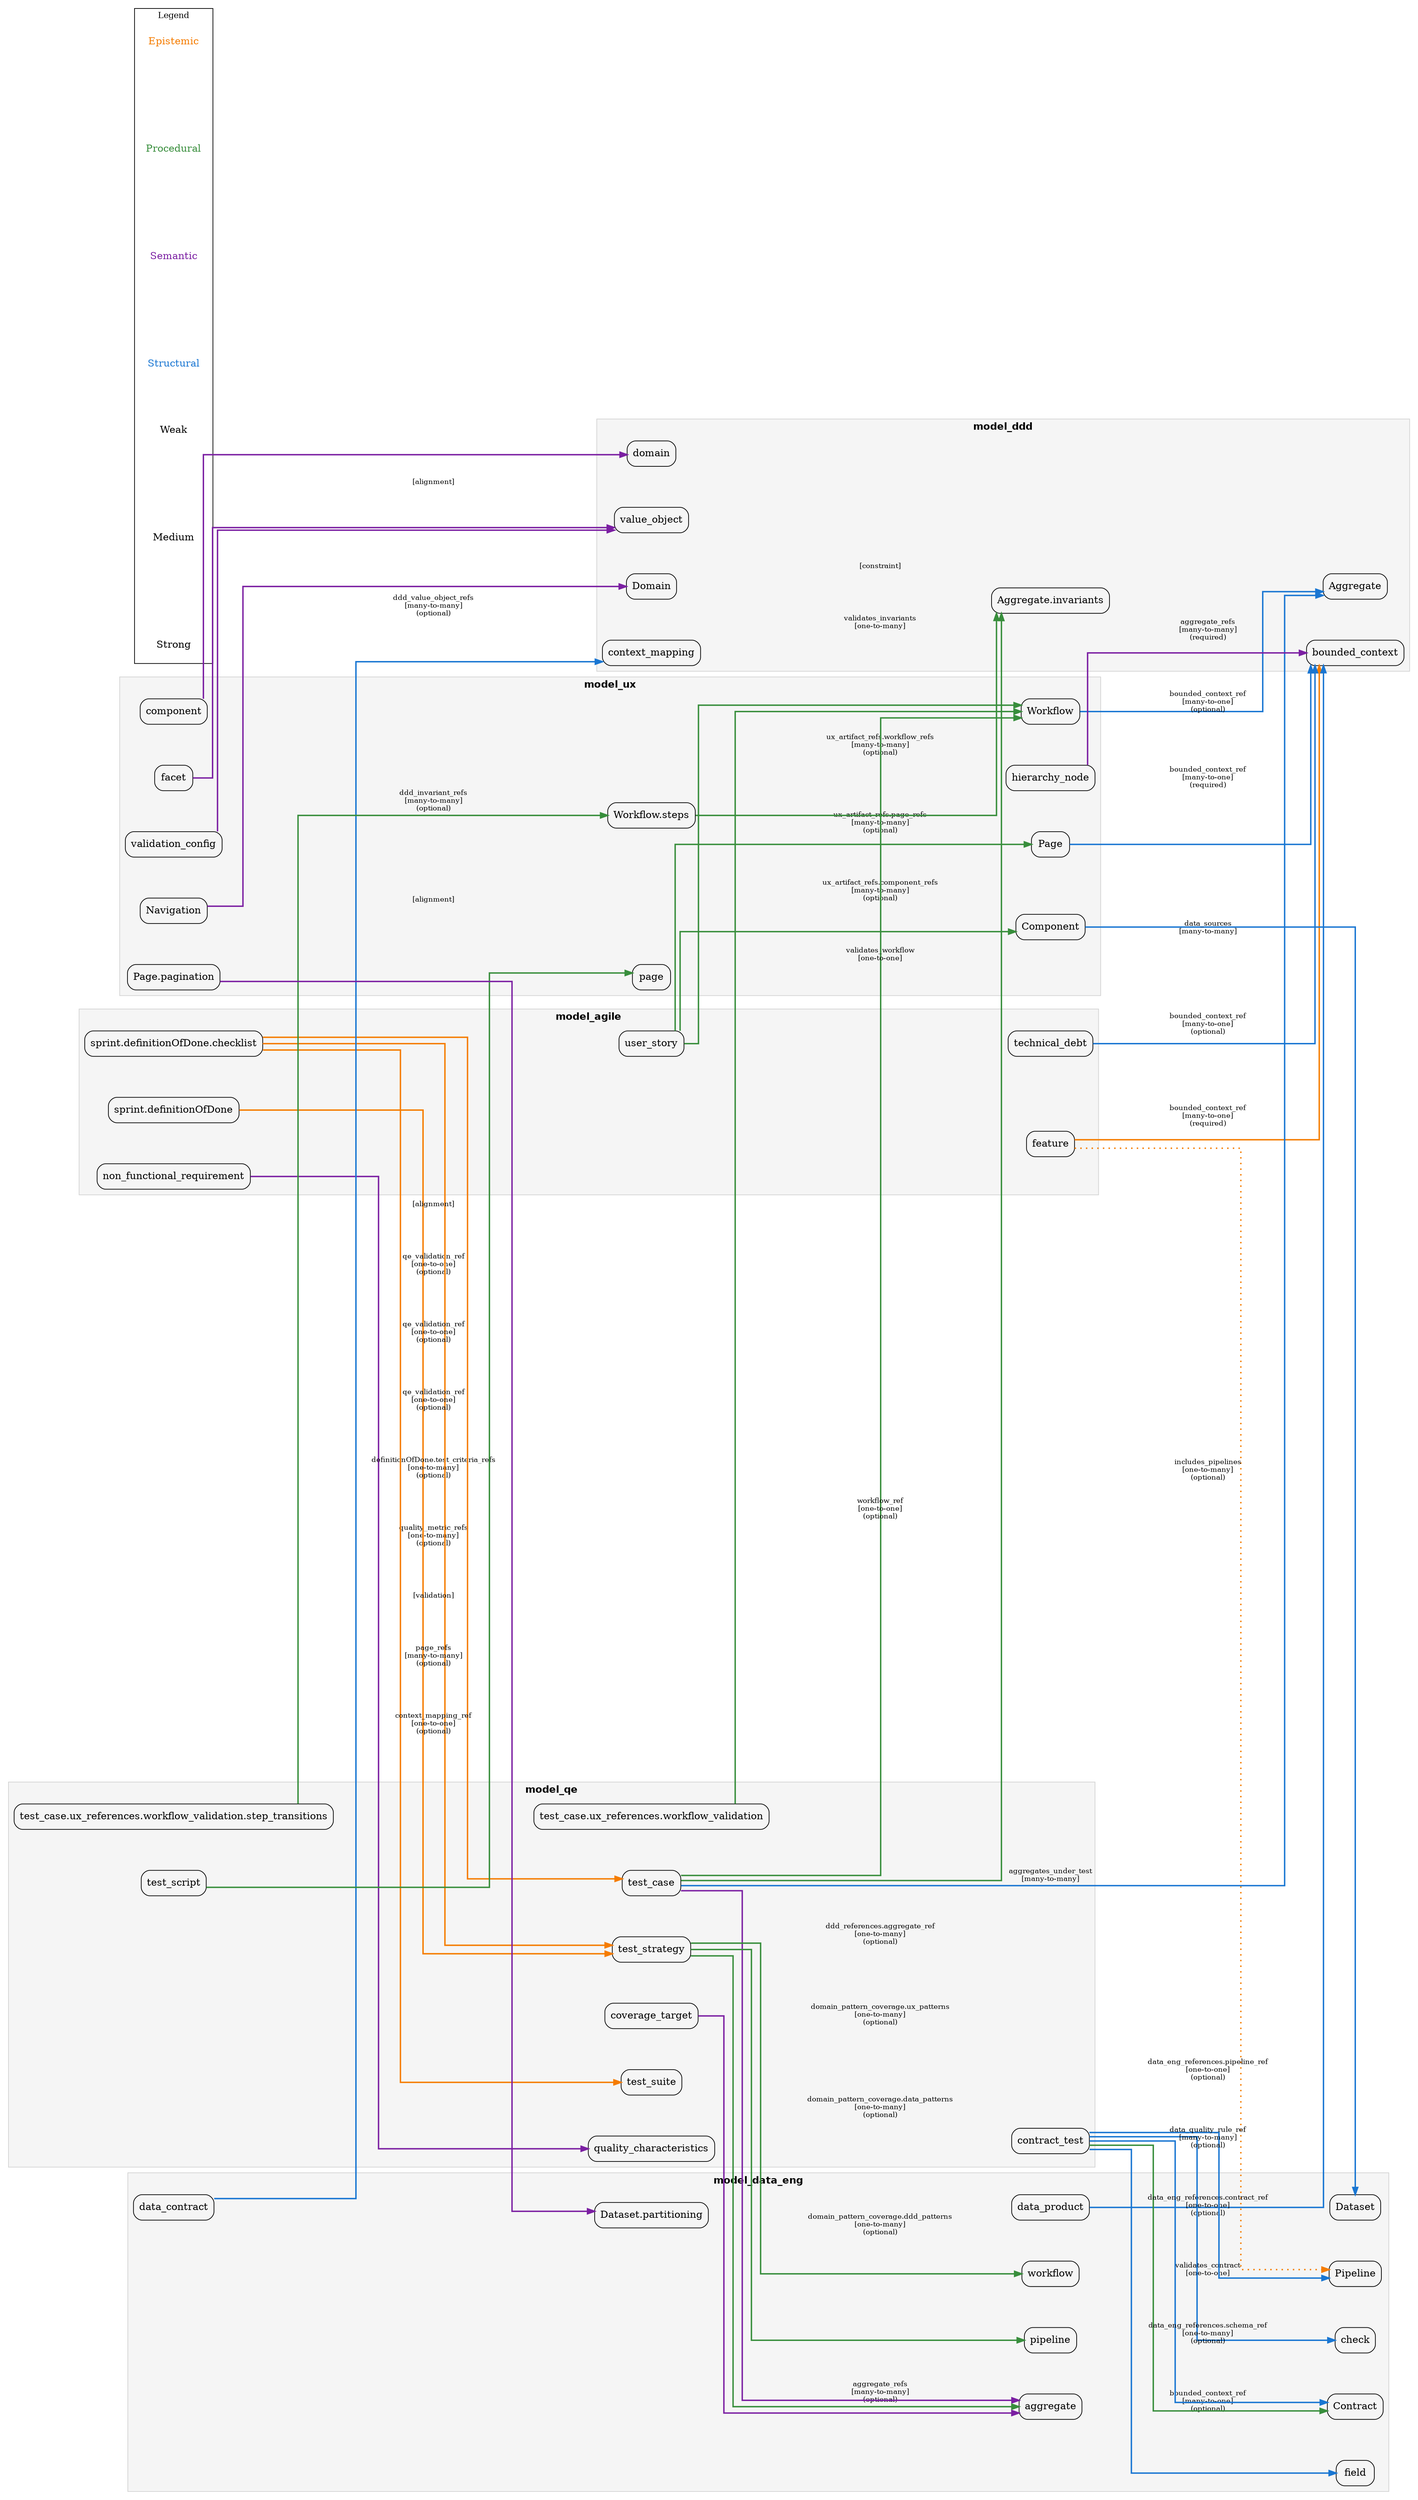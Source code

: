 digraph CanonicalGrounding {
  // Graph attributes
  rankdir=LR;
  node [shape=box, style=rounded];
  edge [fontsize=10];
  compound=true;
  newrank=true;
  splines=ortho;
  ranksep=1.5;
  nodesep=0.8;

  subgraph cluster_model_agile {
    label="model_agile";
    style=filled;
    color=lightgrey;
    fillcolor="#F5F5F5";
    fontsize=14;
    fontname="Helvetica-Bold";

    agile_feature [label="feature"];
    agile_non_functional_requirement [label="non_functional_requirement"];
    agile_sprint_definitionOfDone [label="sprint.definitionOfDone"];
    agile_sprint_definitionOfDone_checklist [label="sprint.definitionOfDone.checklist"];
    agile_technical_debt [label="technical_debt"];
    agile_user_story [label="user_story"];
  }

  subgraph cluster_model_data_eng {
    label="model_data_eng";
    style=filled;
    color=lightgrey;
    fillcolor="#F5F5F5";
    fontsize=14;
    fontname="Helvetica-Bold";

    data_eng_Contract [label="Contract"];
    data_eng_Dataset [label="Dataset"];
    data_eng_Dataset_partitioning [label="Dataset.partitioning"];
    data_eng_Pipeline [label="Pipeline"];
    data_eng_check [label="check"];
    data_eng_data_contract [label="data_contract"];
    data_eng_data_product [label="data_product"];
    data_eng_field [label="field"];
    data_eng_pipeline [label="pipeline"];
    ddd_aggregate [label="aggregate"];
    ux_workflow [label="workflow"];
  }

  subgraph cluster_model_ddd {
    label="model_ddd";
    style=filled;
    color=lightgrey;
    fillcolor="#F5F5F5";
    fontsize=14;
    fontname="Helvetica-Bold";

    data_eng_pipeline [label="pipeline"];
    ddd_Aggregate [label="Aggregate"];
    ddd_Aggregate_invariants [label="Aggregate.invariants"];
    ddd_Domain [label="Domain"];
    ddd_aggregate [label="aggregate"];
    ddd_bounded_context [label="bounded_context"];
    ddd_context_mapping [label="context_mapping"];
    ddd_domain [label="domain"];
    ddd_value_object [label="value_object"];
    ux_workflow [label="workflow"];
  }

  subgraph cluster_model_qe {
    label="model_qe";
    style=filled;
    color=lightgrey;
    fillcolor="#F5F5F5";
    fontsize=14;
    fontname="Helvetica-Bold";

    qe_contract_test [label="contract_test"];
    qe_coverage_target [label="coverage_target"];
    qe_quality_characteristics [label="quality_characteristics"];
    qe_test_case [label="test_case"];
    qe_test_case_ux_references_workflow_validation [label="test_case.ux_references.workflow_validation"];
    qe_test_case_ux_references_workflow_validation_step_transitions [label="test_case.ux_references.workflow_validation.step_transitions"];
    qe_test_script [label="test_script"];
    qe_test_strategy [label="test_strategy"];
    qe_test_suite [label="test_suite"];
  }

  subgraph cluster_model_ux {
    label="model_ux";
    style=filled;
    color=lightgrey;
    fillcolor="#F5F5F5";
    fontsize=14;
    fontname="Helvetica-Bold";

    data_eng_pipeline [label="pipeline"];
    ddd_aggregate [label="aggregate"];
    ux_Component [label="Component"];
    ux_Navigation [label="Navigation"];
    ux_Page [label="Page"];
    ux_Page_pagination [label="Page.pagination"];
    ux_Workflow [label="Workflow"];
    ux_Workflow_steps [label="Workflow.steps"];
    ux_component [label="component"];
    ux_facet [label="facet"];
    ux_hierarchy_node [label="hierarchy_node"];
    ux_page [label="page"];
    ux_validation_config [label="validation_config"];
    ux_workflow [label="workflow"];
  }

  // Grounding relationships
  ux_Page -> ddd_bounded_context [label="bounded_context_ref\n[many-to-one]\n(required)", color="#1976D2", style=solid, penwidth=2, tooltip="UX pages reference DDD bounded contexts"];
  ux_Workflow -> ddd_Aggregate [label="aggregate_refs\n[many-to-many]\n(required)", color="#1976D2", style=solid, penwidth=2, tooltip="UX workflows reference DDD aggregates"];
  ux_Navigation -> ddd_Domain [label="[alignment]", color="#7B1FA2", style=solid, penwidth=2, tooltip="UX navigation mirrors DDD domain structure"];
  ux_component -> ddd_domain [label="[alignment]", color="#7B1FA2", style=solid, penwidth=2, tooltip="UX labels use DDD ubiquitous language"];
  ux_Workflow_steps -> ddd_Aggregate_invariants [label="[constraint]", color="#388E3C", style=solid, penwidth=2, tooltip="UX workflows respect DDD aggregate boundaries"];
  ux_Component -> data_eng_Dataset [label="data_sources\n[many-to-many]", color="#1976D2", style=solid, penwidth=2, tooltip="UX components reference data sources"];
  ux_Page_pagination -> data_eng_Dataset_partitioning [label="[alignment]", color="#7B1FA2", style=solid, penwidth=2, tooltip="UX pagination depends on dataset partitioning"];
  qe_test_case -> ddd_Aggregate_invariants [label="validates_invariants\n[one-to-many]", color="#388E3C", style=solid, penwidth=2, tooltip="QE tests validate DDD invariants"];
  qe_test_case -> ddd_Aggregate [label="aggregates_under_test\n[many-to-many]", color="#1976D2", style=solid, penwidth=2, tooltip="QE integration tests reference DDD aggregates"];
  qe_test_case -> ddd_aggregate [label="ddd_references.aggregate_ref\n[one-to-many]\n(optional)", color="#7B1FA2", style=solid, penwidth=2, tooltip="QE test cases explicitly validate DDD invariants"];
  qe_test_case -> ux_Workflow [label="validates_workflow\n[one-to-one]", color="#388E3C", style=solid, penwidth=2, tooltip="QE UI tests validate UX workflows"];
  qe_test_case_ux_references_workflow_validation -> ux_Workflow [label="workflow_ref\n[one-to-one]\n(optional)", color="#388E3C", style=solid, penwidth=2, tooltip="QE test cases validate UX workflow steps and state transitions"];
  qe_test_case_ux_references_workflow_validation_step_transitions -> ux_Workflow_steps [label="[validation]", color="#388E3C", style=solid, penwidth=2, tooltip="QE test cases validate UX workflow steps and state transitions"];
  qe_contract_test -> data_eng_Contract [label="validates_contract\n[one-to-one]", color="#388E3C", style=solid, penwidth=2, tooltip="QE contract tests validate data contracts"];
  qe_contract_test -> data_eng_field [label="data_eng_references.schema_ref\n[one-to-many]\n(optional)", color="#1976D2", style=solid, penwidth=2, tooltip="QE contract tests reference data-eng schemas and quality rules"];
  qe_contract_test -> data_eng_Contract [label="data_eng_references.contract_ref\n[one-to-one]\n(optional)", color="#1976D2", style=solid, penwidth=2, tooltip="QE contract tests reference data-eng schemas and quality rules"];
  qe_contract_test -> data_eng_Pipeline [label="data_eng_references.pipeline_ref\n[one-to-one]\n(optional)", color="#1976D2", style=solid, penwidth=2, tooltip="QE contract tests reference data-eng schemas and quality rules"];
  qe_contract_test -> data_eng_check [label="data_quality_rule_ref\n[many-to-many]\n(optional)", color="#1976D2", style=solid, penwidth=2, tooltip="QE contract tests reference data-eng schemas and quality rules"];
  qe_test_strategy -> ddd_aggregate [label="domain_pattern_coverage.ddd_patterns\n[one-to-many]\n(optional)", color="#388E3C", style=solid, penwidth=2, tooltip="QE test strategies explicitly cover domain patterns from DDD, UX, and Data-Eng"];
  qe_test_strategy -> ux_workflow [label="domain_pattern_coverage.ux_patterns\n[one-to-many]\n(optional)", color="#388E3C", style=solid, penwidth=2, tooltip="QE test strategies explicitly cover domain patterns from DDD, UX, and Data-Eng"];
  qe_test_strategy -> data_eng_pipeline [label="domain_pattern_coverage.data_patterns\n[one-to-many]\n(optional)", color="#388E3C", style=solid, penwidth=2, tooltip="QE test strategies explicitly cover domain patterns from DDD, UX, and Data-Eng"];
  agile_feature -> ddd_bounded_context [label="bounded_context_ref\n[many-to-one]\n(required)", color="#F57C00", style=solid, penwidth=2, tooltip="Agile features map to DDD bounded contexts"];
  agile_user_story -> ux_Page [label="ux_artifact_refs.page_refs\n[many-to-many]\n(optional)", color="#388E3C", style=solid, penwidth=2, tooltip="Agile stories implement UX pages, components, or workflows"];
  agile_user_story -> ux_Component [label="ux_artifact_refs.component_refs\n[many-to-many]\n(optional)", color="#388E3C", style=solid, penwidth=2, tooltip="Agile stories implement UX pages, components, or workflows"];
  agile_user_story -> ux_Workflow [label="ux_artifact_refs.workflow_refs\n[many-to-many]\n(optional)", color="#388E3C", style=solid, penwidth=2, tooltip="Agile stories implement UX pages, components, or workflows"];
  agile_sprint_definitionOfDone -> qe_test_strategy [label="definitionOfDone.test_criteria_refs\n[one-to-many]\n(optional)", color="#F57C00", style=solid, penwidth=2, tooltip="Agile definition of done references QE test criteria and validation"];
  agile_sprint_definitionOfDone_checklist -> qe_test_case [label="qe_validation_ref\n[one-to-one]\n(optional)", color="#F57C00", style=solid, penwidth=2, tooltip="Agile definition of done references QE test criteria and validation"];
  agile_sprint_definitionOfDone_checklist -> qe_test_suite [label="qe_validation_ref\n[one-to-one]\n(optional)", color="#F57C00", style=solid, penwidth=2, tooltip="Agile definition of done references QE test criteria and validation"];
  agile_sprint_definitionOfDone_checklist -> qe_test_strategy [label="qe_validation_ref\n[one-to-one]\n(optional)", color="#F57C00", style=solid, penwidth=2, tooltip="Agile definition of done references QE test criteria and validation"];
  agile_feature -> data_eng_Pipeline [label="includes_pipelines\n[one-to-many]\n(optional)", color="#F57C00", style=dotted, penwidth=2, tooltip="Agile features include data pipeline work"];
  ux_validation_config -> ddd_value_object [label="ddd_invariant_refs\n[many-to-many]\n(optional)", color="#7B1FA2", style=solid, penwidth=2, tooltip="UX validation_config enforces DDD value_object invariants"];
  ux_hierarchy_node -> ddd_bounded_context [label="bounded_context_ref\n[many-to-one]\n(optional)", color="#7B1FA2", style=solid, penwidth=2, tooltip="UX hierarchy_node maps to DDD bounded_context boundaries"];
  ux_facet -> ddd_value_object [label="ddd_value_object_refs\n[many-to-many]\n(optional)", color="#7B1FA2", style=solid, penwidth=2, tooltip="UX facet filters map to DDD value_object attributes"];
  data_eng_data_product -> ddd_bounded_context [label="bounded_context_ref\n[many-to-one]\n(optional)", color="#1976D2", style=solid, penwidth=2, tooltip="Data-Eng data_product aligns with DDD bounded_context boundaries"];
  data_eng_data_contract -> ddd_context_mapping [label="context_mapping_ref\n[one-to-one]\n(optional)", color="#1976D2", style=solid, penwidth=2, tooltip="Data-Eng data_contract formalizes DDD context_mapping relationships"];
  qe_test_script -> ux_page [label="page_refs\n[many-to-many]\n(optional)", color="#388E3C", style=solid, penwidth=2, tooltip="QE test_script validates UX page workflows and interactions"];
  qe_coverage_target -> ddd_aggregate [label="aggregate_refs\n[many-to-many]\n(optional)", color="#7B1FA2", style=solid, penwidth=2, tooltip="QE coverage_target defines testing goals for DDD aggregates"];
  agile_non_functional_requirement -> qe_quality_characteristics [label="quality_metric_refs\n[one-to-many]\n(optional)", color="#7B1FA2", style=solid, penwidth=2, tooltip="Agile NFR defines QE quality_metric acceptance criteria"];
  agile_technical_debt -> ddd_bounded_context [label="bounded_context_ref\n[many-to-one]\n(optional)", color="#1976D2", style=solid, penwidth=2, tooltip="Agile technical_debt tracks architectural issues in DDD bounded_contexts"];

  // Legend
  subgraph cluster_legend {
    label="Legend";
    style=filled;
    fillcolor=white;
    fontsize=12;
    rank=sink;

    legend_structural [label="Structural", shape=plaintext, fontcolor="#1976D2"];
    legend_semantic [label="Semantic", shape=plaintext, fontcolor="#7B1FA2"];
    legend_procedural [label="Procedural", shape=plaintext, fontcolor="#388E3C"];
    legend_epistemic [label="Epistemic", shape=plaintext, fontcolor="#F57C00"];

    legend_strong [label="Strong", shape=plaintext];
    legend_medium [label="Medium", shape=plaintext];
    legend_weak [label="Weak", shape=plaintext];

    legend_structural -> legend_semantic -> legend_procedural -> legend_epistemic [style=invis];
    legend_strong -> legend_medium -> legend_weak [style=invis];
  }
}
